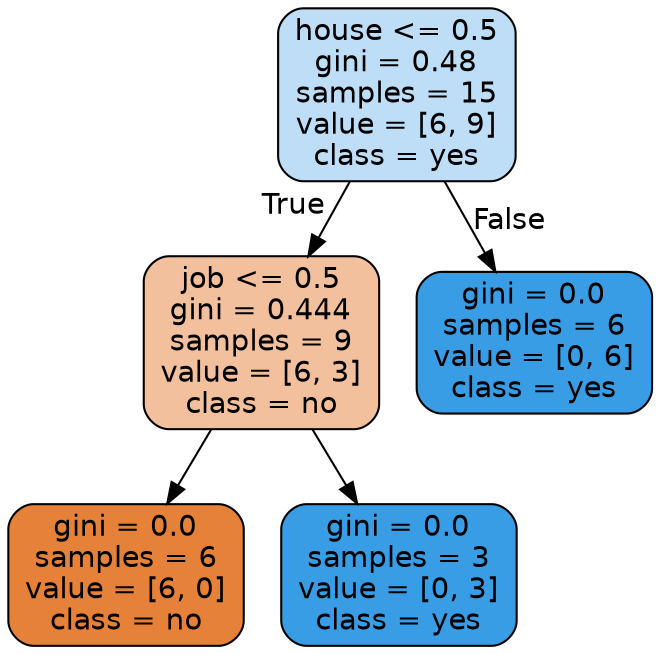 digraph Tree {
node [shape=box, style="filled, rounded", color="black", fontname="helvetica"] ;
edge [fontname="helvetica"] ;
0 [label="house <= 0.5\ngini = 0.48\nsamples = 15\nvalue = [6, 9]\nclass = yes", fillcolor="#bddef6"] ;
1 [label="job <= 0.5\ngini = 0.444\nsamples = 9\nvalue = [6, 3]\nclass = no", fillcolor="#f2c09c"] ;
0 -> 1 [labeldistance=2.5, labelangle=45, headlabel="True"] ;
2 [label="gini = 0.0\nsamples = 6\nvalue = [6, 0]\nclass = no", fillcolor="#e58139"] ;
1 -> 2 ;
3 [label="gini = 0.0\nsamples = 3\nvalue = [0, 3]\nclass = yes", fillcolor="#399de5"] ;
1 -> 3 ;
4 [label="gini = 0.0\nsamples = 6\nvalue = [0, 6]\nclass = yes", fillcolor="#399de5"] ;
0 -> 4 [labeldistance=2.5, labelangle=-45, headlabel="False"] ;
}